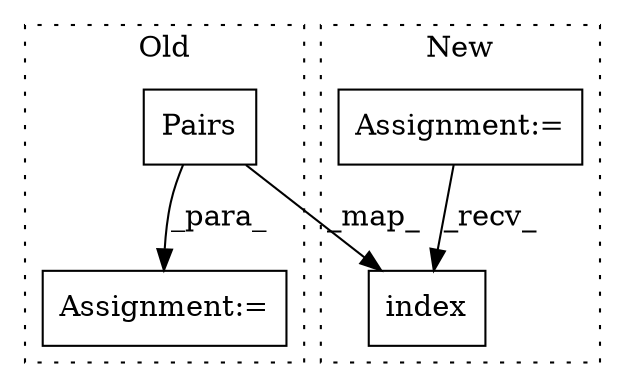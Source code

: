 digraph G {
subgraph cluster0 {
1 [label="Pairs" a="32" s="795,814" l="6,1" shape="box"];
3 [label="Assignment:=" a="7" s="780" l="1" shape="box"];
label = "Old";
style="dotted";
}
subgraph cluster1 {
2 [label="index" a="32" s="859,878" l="6,1" shape="box"];
4 [label="Assignment:=" a="7" s="790" l="1" shape="box"];
label = "New";
style="dotted";
}
1 -> 3 [label="_para_"];
1 -> 2 [label="_map_"];
4 -> 2 [label="_recv_"];
}